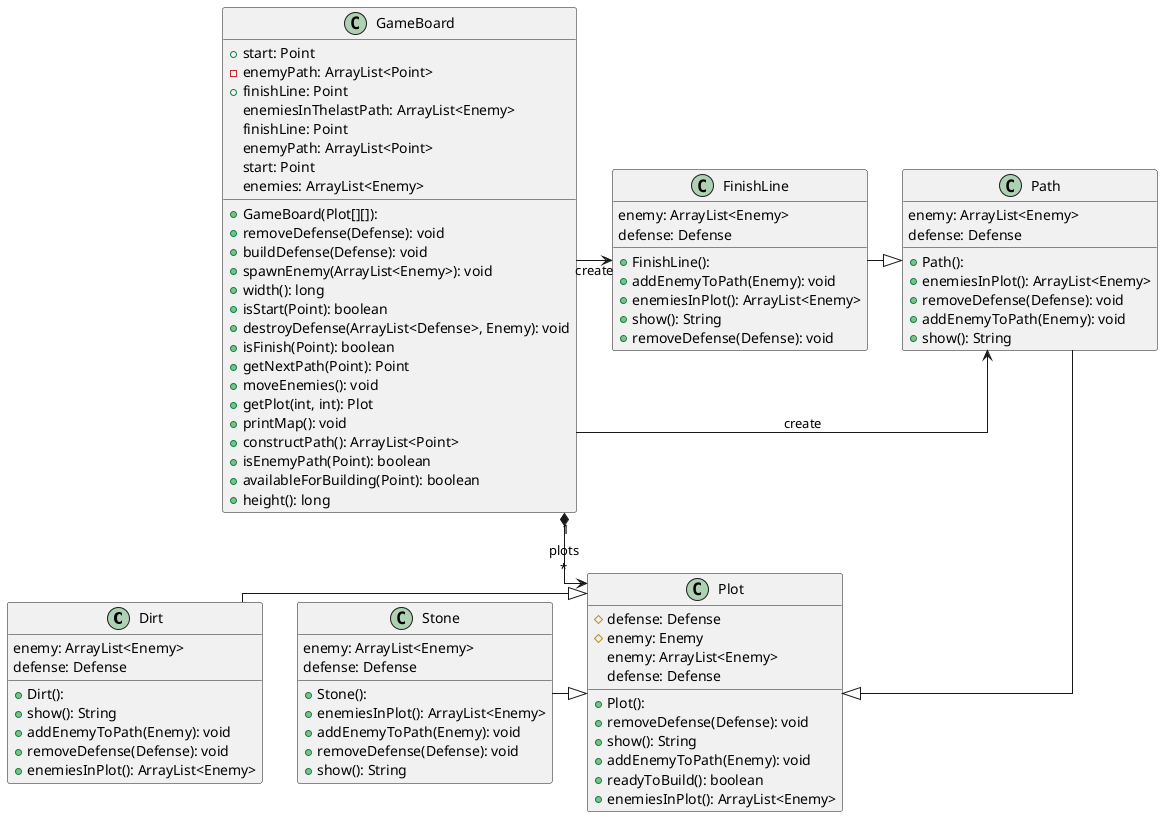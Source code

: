 @startuml

top to bottom direction
skinparam linetype ortho

class Dirt {
  + Dirt(): 
  + show(): String
  + addEnemyToPath(Enemy): void
  + removeDefense(Defense): void
  + enemiesInPlot(): ArrayList<Enemy>
   enemy: ArrayList<Enemy>
   defense: Defense
}
class FinishLine {
  + FinishLine(): 
  + addEnemyToPath(Enemy): void
  + enemiesInPlot(): ArrayList<Enemy>
  + show(): String
  + removeDefense(Defense): void
   enemy: ArrayList<Enemy>
   defense: Defense
}
class GameBoard {
  + GameBoard(Plot[][]): 
  + start: Point
  - enemyPath: ArrayList<Point>
  + finishLine: Point
  + removeDefense(Defense): void
  + buildDefense(Defense): void
  + spawnEnemy(ArrayList<Enemy>): void
  + width(): long
  + isStart(Point): boolean
  + destroyDefense(ArrayList<Defense>, Enemy): void
  + isFinish(Point): boolean
  + getNextPath(Point): Point
  + moveEnemies(): void
  + getPlot(int, int): Plot
  + printMap(): void
  + constructPath(): ArrayList<Point>
  + isEnemyPath(Point): boolean
  + availableForBuilding(Point): boolean
  + height(): long
   enemiesInThelastPath: ArrayList<Enemy>
   finishLine: Point
   enemyPath: ArrayList<Point>
   start: Point
   enemies: ArrayList<Enemy>
}
class Path {
  + Path(): 
  + enemiesInPlot(): ArrayList<Enemy>
  + removeDefense(Defense): void
  + addEnemyToPath(Enemy): void
  + show(): String
   enemy: ArrayList<Enemy>
   defense: Defense
}
class Plot {
  + Plot(): 
  # defense: Defense
  # enemy: Enemy
  + removeDefense(Defense): void
  + show(): String
  + addEnemyToPath(Enemy): void
  + readyToBuild(): boolean
  + enemiesInPlot(): ArrayList<Enemy>
   enemy: ArrayList<Enemy>
   defense: Defense
}
class Stone {
  + Stone(): 
  + enemiesInPlot(): ArrayList<Enemy>
  + addEnemyToPath(Enemy): void
  + removeDefense(Defense): void
  + show(): String
   enemy: ArrayList<Enemy>
   defense: Defense
}

GameBoard  "1" *--> "plots\n*" Plot
GameBoard   ->  FinishLine : "«create»"
Dirt        -^  Plot
FinishLine  -^  Path
GameBoard   ->  Path       : "«create»"
Path        -^  Plot
Stone       -^  Plot
@enduml
